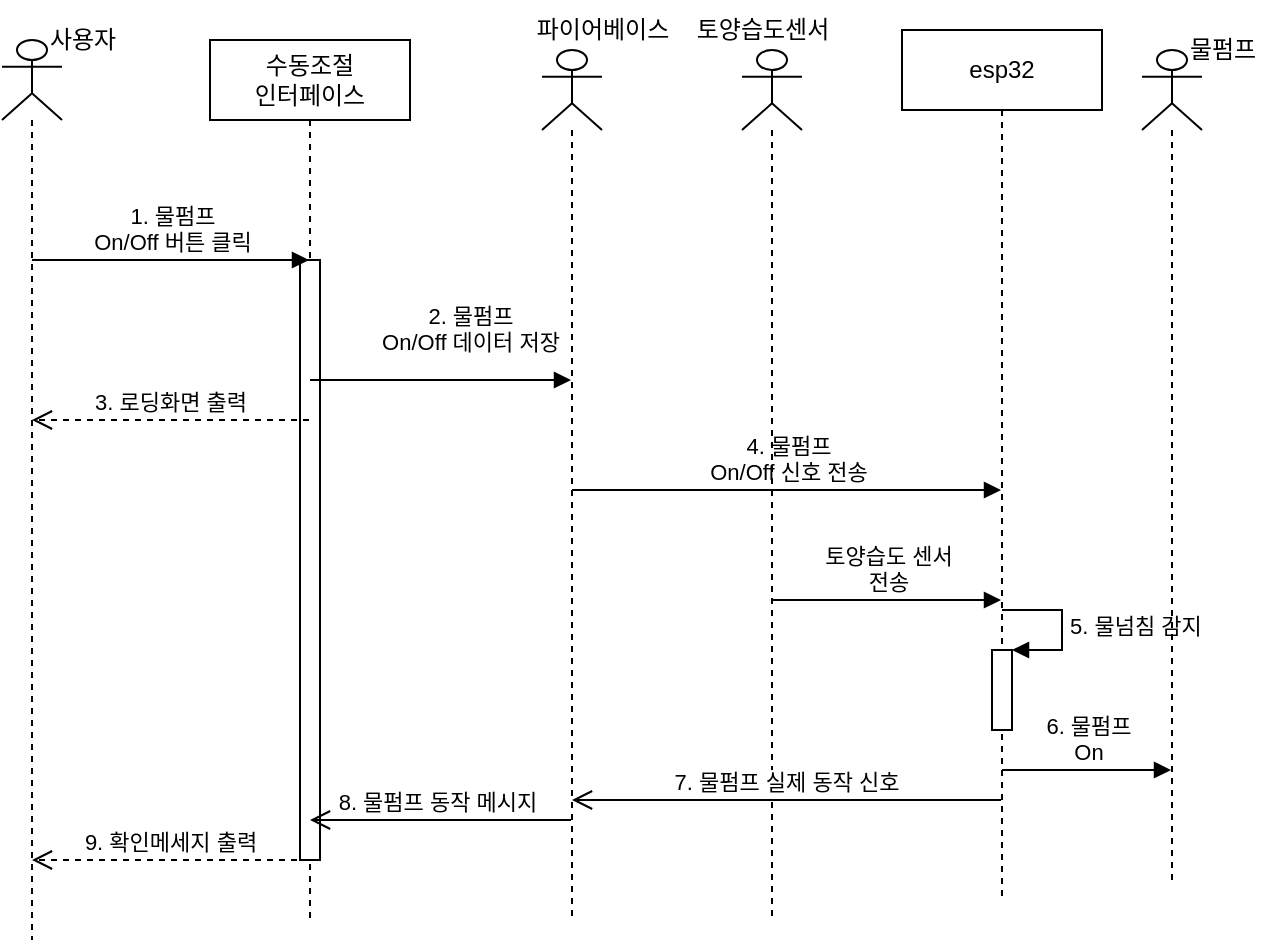 <mxfile version="20.5.3" type="github">
  <diagram id="QDg-Uc9_VLPLqPZ0KN7H" name="페이지-1">
    <mxGraphModel dx="1011" dy="571" grid="1" gridSize="10" guides="1" tooltips="1" connect="1" arrows="1" fold="1" page="1" pageScale="1" pageWidth="3300" pageHeight="4681" math="0" shadow="0">
      <root>
        <mxCell id="0" />
        <mxCell id="1" parent="0" />
        <mxCell id="m533QYnePMexXK54dJPi-2" value="수동조절&lt;br&gt;&amp;nbsp;인터페이스&lt;span style=&quot;white-space: pre;&quot;&gt; &lt;/span&gt;" style="shape=umlLifeline;perimeter=lifelinePerimeter;whiteSpace=wrap;html=1;container=1;collapsible=0;recursiveResize=0;outlineConnect=0;" parent="1" vertex="1">
          <mxGeometry x="274" y="30" width="100" height="440" as="geometry" />
        </mxCell>
        <mxCell id="fCSJHaDYAhfbXdrU-aAX-2" value="" style="html=1;points=[];perimeter=orthogonalPerimeter;" vertex="1" parent="m533QYnePMexXK54dJPi-2">
          <mxGeometry x="45" y="110" width="10" height="300" as="geometry" />
        </mxCell>
        <mxCell id="m533QYnePMexXK54dJPi-4" value="esp32" style="shape=umlLifeline;perimeter=lifelinePerimeter;whiteSpace=wrap;html=1;container=1;collapsible=0;recursiveResize=0;outlineConnect=0;" parent="1" vertex="1">
          <mxGeometry x="620" y="25" width="100" height="435" as="geometry" />
        </mxCell>
        <mxCell id="UEWJTj2JjrnhlsZKva8_-14" value="" style="html=1;points=[];perimeter=orthogonalPerimeter;" parent="m533QYnePMexXK54dJPi-4" vertex="1">
          <mxGeometry x="45" y="310" width="10" height="40" as="geometry" />
        </mxCell>
        <mxCell id="UEWJTj2JjrnhlsZKva8_-15" value="5. 물넘침 감지" style="edgeStyle=orthogonalEdgeStyle;html=1;align=left;spacingLeft=2;endArrow=block;rounded=0;entryX=1;entryY=0;" parent="m533QYnePMexXK54dJPi-4" target="UEWJTj2JjrnhlsZKva8_-14" edge="1">
          <mxGeometry relative="1" as="geometry">
            <mxPoint x="50" y="290" as="sourcePoint" />
            <Array as="points">
              <mxPoint x="80" y="290" />
            </Array>
          </mxGeometry>
        </mxCell>
        <mxCell id="m533QYnePMexXK54dJPi-6" value="1. 물펌프&lt;br&gt;On/Off 버튼 클릭" style="html=1;verticalAlign=bottom;endArrow=block;rounded=0;" parent="1" source="UEWJTj2JjrnhlsZKva8_-1" target="m533QYnePMexXK54dJPi-2" edge="1">
          <mxGeometry width="80" relative="1" as="geometry">
            <mxPoint x="189.5" y="140" as="sourcePoint" />
            <mxPoint x="570" y="260" as="targetPoint" />
            <Array as="points">
              <mxPoint x="260" y="140" />
            </Array>
          </mxGeometry>
        </mxCell>
        <mxCell id="m533QYnePMexXK54dJPi-7" value="9. 확인메세지 출력" style="html=1;verticalAlign=bottom;endArrow=open;dashed=1;endSize=8;rounded=0;" parent="1" source="m533QYnePMexXK54dJPi-2" target="UEWJTj2JjrnhlsZKva8_-1" edge="1">
          <mxGeometry relative="1" as="geometry">
            <mxPoint x="570" y="260" as="sourcePoint" />
            <mxPoint x="189.5" y="170" as="targetPoint" />
            <Array as="points">
              <mxPoint x="270" y="440" />
            </Array>
          </mxGeometry>
        </mxCell>
        <mxCell id="m533QYnePMexXK54dJPi-8" value="2. 물펌프&lt;br&gt;On/Off 데이터 저장" style="html=1;verticalAlign=bottom;endArrow=block;rounded=0;" parent="1" source="m533QYnePMexXK54dJPi-2" target="UEWJTj2JjrnhlsZKva8_-5" edge="1">
          <mxGeometry x="0.218" y="10" width="80" relative="1" as="geometry">
            <mxPoint x="199.5" y="150" as="sourcePoint" />
            <mxPoint x="499.5" y="200" as="targetPoint" />
            <Array as="points">
              <mxPoint x="420" y="200" />
            </Array>
            <mxPoint as="offset" />
          </mxGeometry>
        </mxCell>
        <mxCell id="m533QYnePMexXK54dJPi-10" value="4. 물펌프&lt;br&gt;On/Off 신호 전송" style="html=1;verticalAlign=bottom;endArrow=block;rounded=0;" parent="1" source="UEWJTj2JjrnhlsZKva8_-5" target="m533QYnePMexXK54dJPi-4" edge="1">
          <mxGeometry width="80" relative="1" as="geometry">
            <mxPoint x="449.5" y="275" as="sourcePoint" />
            <mxPoint x="610" y="315" as="targetPoint" />
            <Array as="points">
              <mxPoint x="530" y="255" />
            </Array>
          </mxGeometry>
        </mxCell>
        <mxCell id="m533QYnePMexXK54dJPi-12" value="6. 물펌프&lt;br&gt;On" style="html=1;verticalAlign=bottom;endArrow=block;rounded=0;" parent="1" source="m533QYnePMexXK54dJPi-4" target="UEWJTj2JjrnhlsZKva8_-3" edge="1">
          <mxGeometry width="80" relative="1" as="geometry">
            <mxPoint x="600" y="415" as="sourcePoint" />
            <mxPoint x="749.5" y="385" as="targetPoint" />
            <Array as="points">
              <mxPoint x="681" y="395" />
            </Array>
          </mxGeometry>
        </mxCell>
        <mxCell id="UEWJTj2JjrnhlsZKva8_-1" value="" style="shape=umlLifeline;participant=umlActor;perimeter=lifelinePerimeter;whiteSpace=wrap;html=1;container=1;collapsible=0;recursiveResize=0;verticalAlign=top;spacingTop=36;outlineConnect=0;" parent="1" vertex="1">
          <mxGeometry x="170" y="30" width="30" height="450" as="geometry" />
        </mxCell>
        <mxCell id="UEWJTj2JjrnhlsZKva8_-2" value="사용자" style="text;html=1;align=center;verticalAlign=middle;resizable=0;points=[];autosize=1;strokeColor=none;fillColor=none;" parent="1" vertex="1">
          <mxGeometry x="180" y="15" width="60" height="30" as="geometry" />
        </mxCell>
        <mxCell id="UEWJTj2JjrnhlsZKva8_-3" value="" style="shape=umlLifeline;participant=umlActor;perimeter=lifelinePerimeter;whiteSpace=wrap;html=1;container=1;collapsible=0;recursiveResize=0;verticalAlign=top;spacingTop=36;outlineConnect=0;" parent="1" vertex="1">
          <mxGeometry x="740" y="35" width="30" height="415" as="geometry" />
        </mxCell>
        <mxCell id="UEWJTj2JjrnhlsZKva8_-4" value="물펌프" style="text;html=1;align=center;verticalAlign=middle;resizable=0;points=[];autosize=1;strokeColor=none;fillColor=none;" parent="1" vertex="1">
          <mxGeometry x="750" y="20" width="60" height="30" as="geometry" />
        </mxCell>
        <mxCell id="UEWJTj2JjrnhlsZKva8_-5" value="" style="shape=umlLifeline;participant=umlActor;perimeter=lifelinePerimeter;whiteSpace=wrap;html=1;container=1;collapsible=0;recursiveResize=0;verticalAlign=top;spacingTop=36;outlineConnect=0;" parent="1" vertex="1">
          <mxGeometry x="440" y="35" width="30" height="435" as="geometry" />
        </mxCell>
        <mxCell id="UEWJTj2JjrnhlsZKva8_-6" value="파이어베이스" style="text;html=1;align=center;verticalAlign=middle;resizable=0;points=[];autosize=1;strokeColor=none;fillColor=none;" parent="1" vertex="1">
          <mxGeometry x="420" y="10" width="100" height="30" as="geometry" />
        </mxCell>
        <mxCell id="UEWJTj2JjrnhlsZKva8_-9" value="" style="shape=umlLifeline;participant=umlActor;perimeter=lifelinePerimeter;whiteSpace=wrap;html=1;container=1;collapsible=0;recursiveResize=0;verticalAlign=top;spacingTop=36;outlineConnect=0;" parent="1" vertex="1">
          <mxGeometry x="540" y="35" width="30" height="435" as="geometry" />
        </mxCell>
        <mxCell id="UEWJTj2JjrnhlsZKva8_-10" value="토양습도센서" style="text;html=1;align=center;verticalAlign=middle;resizable=0;points=[];autosize=1;strokeColor=none;fillColor=none;" parent="1" vertex="1">
          <mxGeometry x="500" y="10" width="100" height="30" as="geometry" />
        </mxCell>
        <mxCell id="UEWJTj2JjrnhlsZKva8_-11" value="토양습도 센서&lt;br&gt;전송" style="html=1;verticalAlign=bottom;endArrow=block;rounded=0;" parent="1" source="UEWJTj2JjrnhlsZKva8_-9" target="m533QYnePMexXK54dJPi-4" edge="1">
          <mxGeometry width="80" relative="1" as="geometry">
            <mxPoint x="560" y="325" as="sourcePoint" />
            <mxPoint x="675" y="315" as="targetPoint" />
            <Array as="points">
              <mxPoint x="620" y="310" />
            </Array>
          </mxGeometry>
        </mxCell>
        <mxCell id="fCSJHaDYAhfbXdrU-aAX-3" value="3. 로딩화면 출력" style="html=1;verticalAlign=bottom;endArrow=open;dashed=1;endSize=8;rounded=0;" edge="1" parent="1" source="m533QYnePMexXK54dJPi-2" target="UEWJTj2JjrnhlsZKva8_-1">
          <mxGeometry relative="1" as="geometry">
            <mxPoint x="349.5" y="420" as="sourcePoint" />
            <mxPoint x="194.5" y="420" as="targetPoint" />
            <Array as="points">
              <mxPoint x="280" y="220" />
            </Array>
          </mxGeometry>
        </mxCell>
        <mxCell id="fCSJHaDYAhfbXdrU-aAX-5" value="7. 물펌프 실제 동작 신호" style="html=1;verticalAlign=bottom;endArrow=open;endSize=8;rounded=0;" edge="1" parent="1" source="m533QYnePMexXK54dJPi-4" target="UEWJTj2JjrnhlsZKva8_-5">
          <mxGeometry relative="1" as="geometry">
            <mxPoint x="500" y="420" as="sourcePoint" />
            <mxPoint x="345" y="420" as="targetPoint" />
            <Array as="points">
              <mxPoint x="620" y="410" />
            </Array>
          </mxGeometry>
        </mxCell>
        <mxCell id="fCSJHaDYAhfbXdrU-aAX-6" value="8. 물펌프 동작 메시지&amp;nbsp;" style="html=1;verticalAlign=bottom;endArrow=open;endSize=8;rounded=0;" edge="1" parent="1" source="UEWJTj2JjrnhlsZKva8_-5" target="m533QYnePMexXK54dJPi-2">
          <mxGeometry relative="1" as="geometry">
            <mxPoint x="764.5" y="420" as="sourcePoint" />
            <mxPoint x="464.5" y="420" as="targetPoint" />
            <Array as="points">
              <mxPoint x="400" y="420" />
            </Array>
          </mxGeometry>
        </mxCell>
      </root>
    </mxGraphModel>
  </diagram>
</mxfile>
